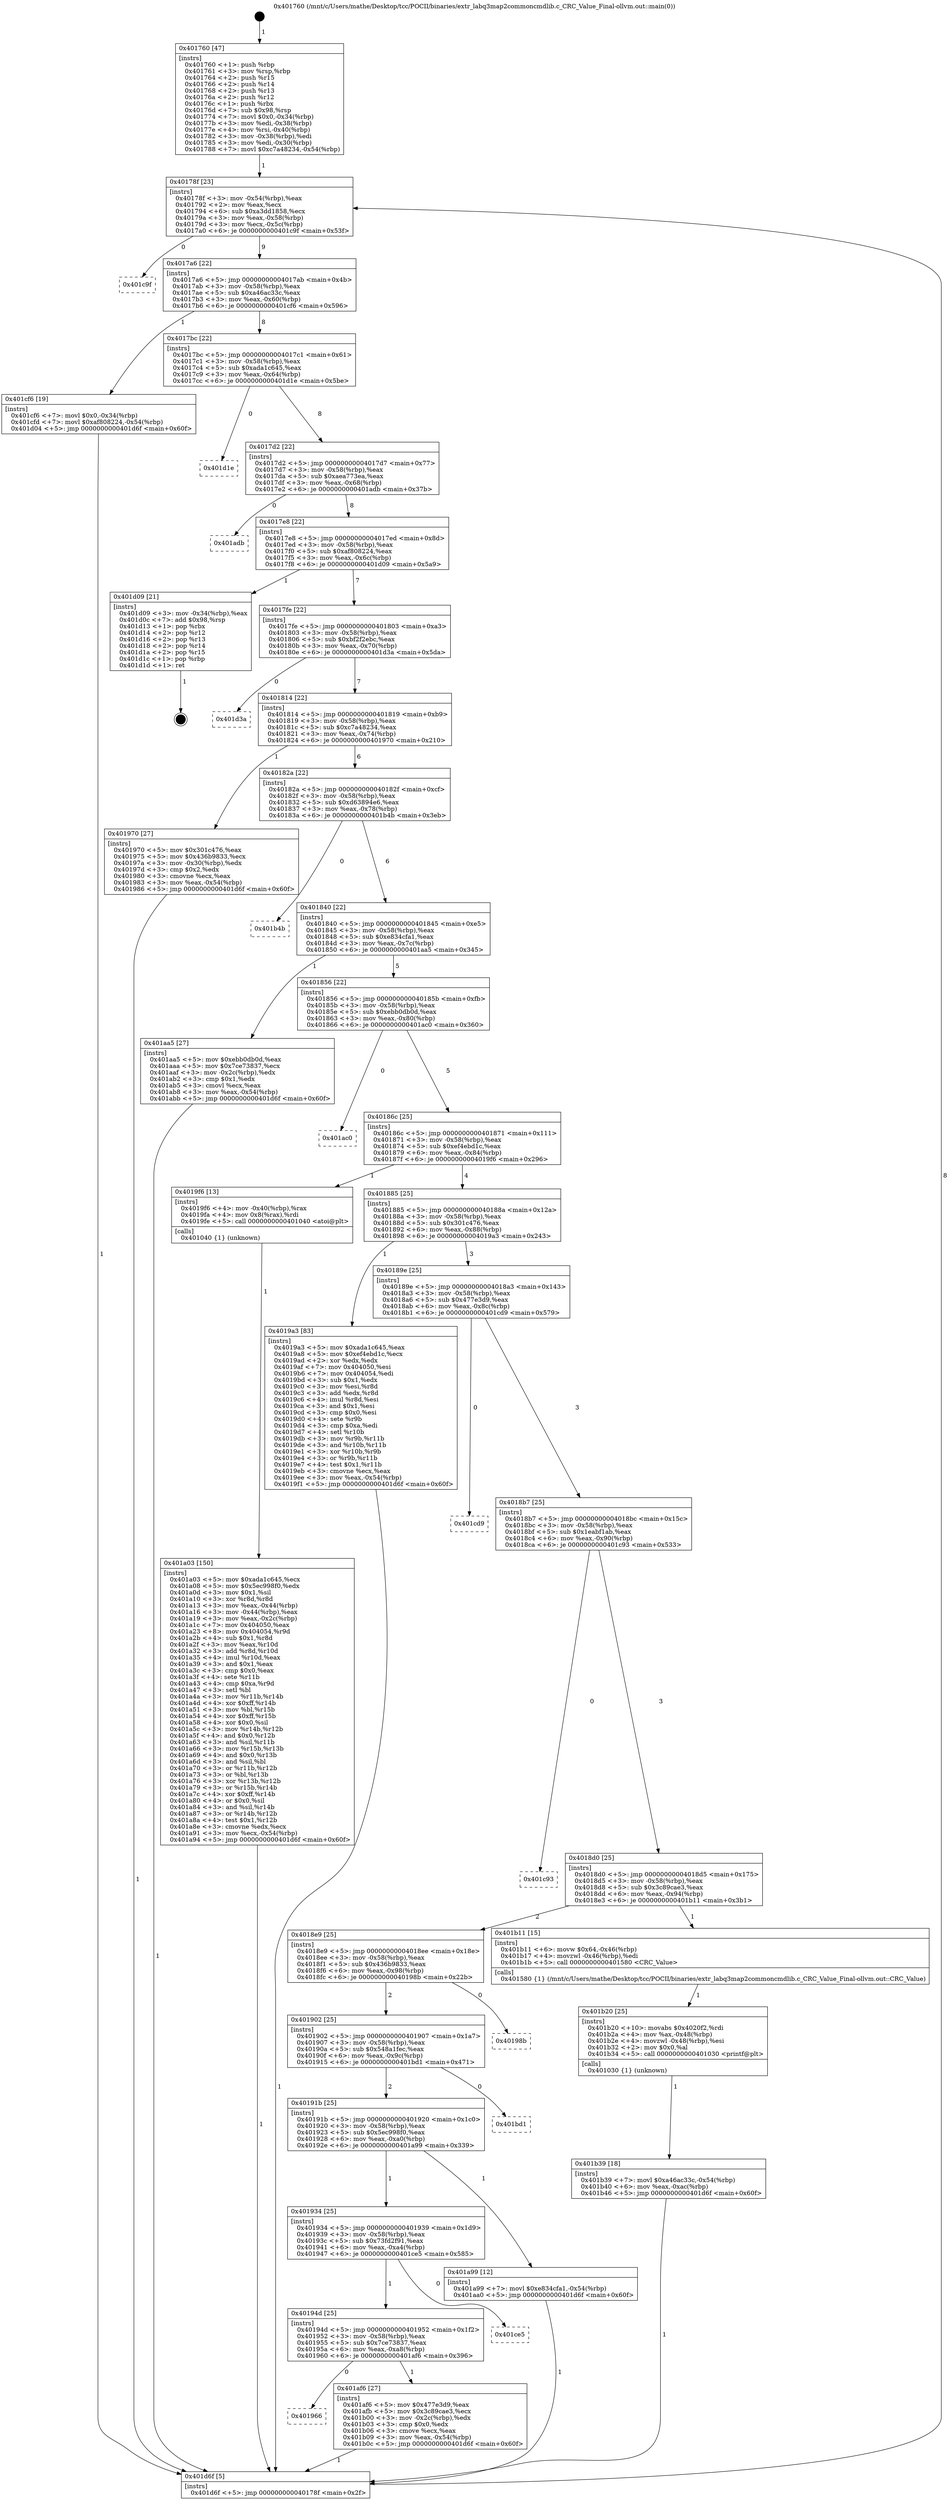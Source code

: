 digraph "0x401760" {
  label = "0x401760 (/mnt/c/Users/mathe/Desktop/tcc/POCII/binaries/extr_labq3map2commoncmdlib.c_CRC_Value_Final-ollvm.out::main(0))"
  labelloc = "t"
  node[shape=record]

  Entry [label="",width=0.3,height=0.3,shape=circle,fillcolor=black,style=filled]
  "0x40178f" [label="{
     0x40178f [23]\l
     | [instrs]\l
     &nbsp;&nbsp;0x40178f \<+3\>: mov -0x54(%rbp),%eax\l
     &nbsp;&nbsp;0x401792 \<+2\>: mov %eax,%ecx\l
     &nbsp;&nbsp;0x401794 \<+6\>: sub $0xa3dd1858,%ecx\l
     &nbsp;&nbsp;0x40179a \<+3\>: mov %eax,-0x58(%rbp)\l
     &nbsp;&nbsp;0x40179d \<+3\>: mov %ecx,-0x5c(%rbp)\l
     &nbsp;&nbsp;0x4017a0 \<+6\>: je 0000000000401c9f \<main+0x53f\>\l
  }"]
  "0x401c9f" [label="{
     0x401c9f\l
  }", style=dashed]
  "0x4017a6" [label="{
     0x4017a6 [22]\l
     | [instrs]\l
     &nbsp;&nbsp;0x4017a6 \<+5\>: jmp 00000000004017ab \<main+0x4b\>\l
     &nbsp;&nbsp;0x4017ab \<+3\>: mov -0x58(%rbp),%eax\l
     &nbsp;&nbsp;0x4017ae \<+5\>: sub $0xa46ac33c,%eax\l
     &nbsp;&nbsp;0x4017b3 \<+3\>: mov %eax,-0x60(%rbp)\l
     &nbsp;&nbsp;0x4017b6 \<+6\>: je 0000000000401cf6 \<main+0x596\>\l
  }"]
  Exit [label="",width=0.3,height=0.3,shape=circle,fillcolor=black,style=filled,peripheries=2]
  "0x401cf6" [label="{
     0x401cf6 [19]\l
     | [instrs]\l
     &nbsp;&nbsp;0x401cf6 \<+7\>: movl $0x0,-0x34(%rbp)\l
     &nbsp;&nbsp;0x401cfd \<+7\>: movl $0xaf808224,-0x54(%rbp)\l
     &nbsp;&nbsp;0x401d04 \<+5\>: jmp 0000000000401d6f \<main+0x60f\>\l
  }"]
  "0x4017bc" [label="{
     0x4017bc [22]\l
     | [instrs]\l
     &nbsp;&nbsp;0x4017bc \<+5\>: jmp 00000000004017c1 \<main+0x61\>\l
     &nbsp;&nbsp;0x4017c1 \<+3\>: mov -0x58(%rbp),%eax\l
     &nbsp;&nbsp;0x4017c4 \<+5\>: sub $0xada1c645,%eax\l
     &nbsp;&nbsp;0x4017c9 \<+3\>: mov %eax,-0x64(%rbp)\l
     &nbsp;&nbsp;0x4017cc \<+6\>: je 0000000000401d1e \<main+0x5be\>\l
  }"]
  "0x401b39" [label="{
     0x401b39 [18]\l
     | [instrs]\l
     &nbsp;&nbsp;0x401b39 \<+7\>: movl $0xa46ac33c,-0x54(%rbp)\l
     &nbsp;&nbsp;0x401b40 \<+6\>: mov %eax,-0xac(%rbp)\l
     &nbsp;&nbsp;0x401b46 \<+5\>: jmp 0000000000401d6f \<main+0x60f\>\l
  }"]
  "0x401d1e" [label="{
     0x401d1e\l
  }", style=dashed]
  "0x4017d2" [label="{
     0x4017d2 [22]\l
     | [instrs]\l
     &nbsp;&nbsp;0x4017d2 \<+5\>: jmp 00000000004017d7 \<main+0x77\>\l
     &nbsp;&nbsp;0x4017d7 \<+3\>: mov -0x58(%rbp),%eax\l
     &nbsp;&nbsp;0x4017da \<+5\>: sub $0xaea773ea,%eax\l
     &nbsp;&nbsp;0x4017df \<+3\>: mov %eax,-0x68(%rbp)\l
     &nbsp;&nbsp;0x4017e2 \<+6\>: je 0000000000401adb \<main+0x37b\>\l
  }"]
  "0x401b20" [label="{
     0x401b20 [25]\l
     | [instrs]\l
     &nbsp;&nbsp;0x401b20 \<+10\>: movabs $0x4020f2,%rdi\l
     &nbsp;&nbsp;0x401b2a \<+4\>: mov %ax,-0x48(%rbp)\l
     &nbsp;&nbsp;0x401b2e \<+4\>: movzwl -0x48(%rbp),%esi\l
     &nbsp;&nbsp;0x401b32 \<+2\>: mov $0x0,%al\l
     &nbsp;&nbsp;0x401b34 \<+5\>: call 0000000000401030 \<printf@plt\>\l
     | [calls]\l
     &nbsp;&nbsp;0x401030 \{1\} (unknown)\l
  }"]
  "0x401adb" [label="{
     0x401adb\l
  }", style=dashed]
  "0x4017e8" [label="{
     0x4017e8 [22]\l
     | [instrs]\l
     &nbsp;&nbsp;0x4017e8 \<+5\>: jmp 00000000004017ed \<main+0x8d\>\l
     &nbsp;&nbsp;0x4017ed \<+3\>: mov -0x58(%rbp),%eax\l
     &nbsp;&nbsp;0x4017f0 \<+5\>: sub $0xaf808224,%eax\l
     &nbsp;&nbsp;0x4017f5 \<+3\>: mov %eax,-0x6c(%rbp)\l
     &nbsp;&nbsp;0x4017f8 \<+6\>: je 0000000000401d09 \<main+0x5a9\>\l
  }"]
  "0x401966" [label="{
     0x401966\l
  }", style=dashed]
  "0x401d09" [label="{
     0x401d09 [21]\l
     | [instrs]\l
     &nbsp;&nbsp;0x401d09 \<+3\>: mov -0x34(%rbp),%eax\l
     &nbsp;&nbsp;0x401d0c \<+7\>: add $0x98,%rsp\l
     &nbsp;&nbsp;0x401d13 \<+1\>: pop %rbx\l
     &nbsp;&nbsp;0x401d14 \<+2\>: pop %r12\l
     &nbsp;&nbsp;0x401d16 \<+2\>: pop %r13\l
     &nbsp;&nbsp;0x401d18 \<+2\>: pop %r14\l
     &nbsp;&nbsp;0x401d1a \<+2\>: pop %r15\l
     &nbsp;&nbsp;0x401d1c \<+1\>: pop %rbp\l
     &nbsp;&nbsp;0x401d1d \<+1\>: ret\l
  }"]
  "0x4017fe" [label="{
     0x4017fe [22]\l
     | [instrs]\l
     &nbsp;&nbsp;0x4017fe \<+5\>: jmp 0000000000401803 \<main+0xa3\>\l
     &nbsp;&nbsp;0x401803 \<+3\>: mov -0x58(%rbp),%eax\l
     &nbsp;&nbsp;0x401806 \<+5\>: sub $0xbf2f2ebc,%eax\l
     &nbsp;&nbsp;0x40180b \<+3\>: mov %eax,-0x70(%rbp)\l
     &nbsp;&nbsp;0x40180e \<+6\>: je 0000000000401d3a \<main+0x5da\>\l
  }"]
  "0x401af6" [label="{
     0x401af6 [27]\l
     | [instrs]\l
     &nbsp;&nbsp;0x401af6 \<+5\>: mov $0x477e3d9,%eax\l
     &nbsp;&nbsp;0x401afb \<+5\>: mov $0x3c89cae3,%ecx\l
     &nbsp;&nbsp;0x401b00 \<+3\>: mov -0x2c(%rbp),%edx\l
     &nbsp;&nbsp;0x401b03 \<+3\>: cmp $0x0,%edx\l
     &nbsp;&nbsp;0x401b06 \<+3\>: cmove %ecx,%eax\l
     &nbsp;&nbsp;0x401b09 \<+3\>: mov %eax,-0x54(%rbp)\l
     &nbsp;&nbsp;0x401b0c \<+5\>: jmp 0000000000401d6f \<main+0x60f\>\l
  }"]
  "0x401d3a" [label="{
     0x401d3a\l
  }", style=dashed]
  "0x401814" [label="{
     0x401814 [22]\l
     | [instrs]\l
     &nbsp;&nbsp;0x401814 \<+5\>: jmp 0000000000401819 \<main+0xb9\>\l
     &nbsp;&nbsp;0x401819 \<+3\>: mov -0x58(%rbp),%eax\l
     &nbsp;&nbsp;0x40181c \<+5\>: sub $0xc7a48234,%eax\l
     &nbsp;&nbsp;0x401821 \<+3\>: mov %eax,-0x74(%rbp)\l
     &nbsp;&nbsp;0x401824 \<+6\>: je 0000000000401970 \<main+0x210\>\l
  }"]
  "0x40194d" [label="{
     0x40194d [25]\l
     | [instrs]\l
     &nbsp;&nbsp;0x40194d \<+5\>: jmp 0000000000401952 \<main+0x1f2\>\l
     &nbsp;&nbsp;0x401952 \<+3\>: mov -0x58(%rbp),%eax\l
     &nbsp;&nbsp;0x401955 \<+5\>: sub $0x7ce73837,%eax\l
     &nbsp;&nbsp;0x40195a \<+6\>: mov %eax,-0xa8(%rbp)\l
     &nbsp;&nbsp;0x401960 \<+6\>: je 0000000000401af6 \<main+0x396\>\l
  }"]
  "0x401970" [label="{
     0x401970 [27]\l
     | [instrs]\l
     &nbsp;&nbsp;0x401970 \<+5\>: mov $0x301c476,%eax\l
     &nbsp;&nbsp;0x401975 \<+5\>: mov $0x436b9833,%ecx\l
     &nbsp;&nbsp;0x40197a \<+3\>: mov -0x30(%rbp),%edx\l
     &nbsp;&nbsp;0x40197d \<+3\>: cmp $0x2,%edx\l
     &nbsp;&nbsp;0x401980 \<+3\>: cmovne %ecx,%eax\l
     &nbsp;&nbsp;0x401983 \<+3\>: mov %eax,-0x54(%rbp)\l
     &nbsp;&nbsp;0x401986 \<+5\>: jmp 0000000000401d6f \<main+0x60f\>\l
  }"]
  "0x40182a" [label="{
     0x40182a [22]\l
     | [instrs]\l
     &nbsp;&nbsp;0x40182a \<+5\>: jmp 000000000040182f \<main+0xcf\>\l
     &nbsp;&nbsp;0x40182f \<+3\>: mov -0x58(%rbp),%eax\l
     &nbsp;&nbsp;0x401832 \<+5\>: sub $0xd63894e6,%eax\l
     &nbsp;&nbsp;0x401837 \<+3\>: mov %eax,-0x78(%rbp)\l
     &nbsp;&nbsp;0x40183a \<+6\>: je 0000000000401b4b \<main+0x3eb\>\l
  }"]
  "0x401d6f" [label="{
     0x401d6f [5]\l
     | [instrs]\l
     &nbsp;&nbsp;0x401d6f \<+5\>: jmp 000000000040178f \<main+0x2f\>\l
  }"]
  "0x401760" [label="{
     0x401760 [47]\l
     | [instrs]\l
     &nbsp;&nbsp;0x401760 \<+1\>: push %rbp\l
     &nbsp;&nbsp;0x401761 \<+3\>: mov %rsp,%rbp\l
     &nbsp;&nbsp;0x401764 \<+2\>: push %r15\l
     &nbsp;&nbsp;0x401766 \<+2\>: push %r14\l
     &nbsp;&nbsp;0x401768 \<+2\>: push %r13\l
     &nbsp;&nbsp;0x40176a \<+2\>: push %r12\l
     &nbsp;&nbsp;0x40176c \<+1\>: push %rbx\l
     &nbsp;&nbsp;0x40176d \<+7\>: sub $0x98,%rsp\l
     &nbsp;&nbsp;0x401774 \<+7\>: movl $0x0,-0x34(%rbp)\l
     &nbsp;&nbsp;0x40177b \<+3\>: mov %edi,-0x38(%rbp)\l
     &nbsp;&nbsp;0x40177e \<+4\>: mov %rsi,-0x40(%rbp)\l
     &nbsp;&nbsp;0x401782 \<+3\>: mov -0x38(%rbp),%edi\l
     &nbsp;&nbsp;0x401785 \<+3\>: mov %edi,-0x30(%rbp)\l
     &nbsp;&nbsp;0x401788 \<+7\>: movl $0xc7a48234,-0x54(%rbp)\l
  }"]
  "0x401ce5" [label="{
     0x401ce5\l
  }", style=dashed]
  "0x401b4b" [label="{
     0x401b4b\l
  }", style=dashed]
  "0x401840" [label="{
     0x401840 [22]\l
     | [instrs]\l
     &nbsp;&nbsp;0x401840 \<+5\>: jmp 0000000000401845 \<main+0xe5\>\l
     &nbsp;&nbsp;0x401845 \<+3\>: mov -0x58(%rbp),%eax\l
     &nbsp;&nbsp;0x401848 \<+5\>: sub $0xe834cfa1,%eax\l
     &nbsp;&nbsp;0x40184d \<+3\>: mov %eax,-0x7c(%rbp)\l
     &nbsp;&nbsp;0x401850 \<+6\>: je 0000000000401aa5 \<main+0x345\>\l
  }"]
  "0x401934" [label="{
     0x401934 [25]\l
     | [instrs]\l
     &nbsp;&nbsp;0x401934 \<+5\>: jmp 0000000000401939 \<main+0x1d9\>\l
     &nbsp;&nbsp;0x401939 \<+3\>: mov -0x58(%rbp),%eax\l
     &nbsp;&nbsp;0x40193c \<+5\>: sub $0x73fd2f91,%eax\l
     &nbsp;&nbsp;0x401941 \<+6\>: mov %eax,-0xa4(%rbp)\l
     &nbsp;&nbsp;0x401947 \<+6\>: je 0000000000401ce5 \<main+0x585\>\l
  }"]
  "0x401aa5" [label="{
     0x401aa5 [27]\l
     | [instrs]\l
     &nbsp;&nbsp;0x401aa5 \<+5\>: mov $0xebb0db0d,%eax\l
     &nbsp;&nbsp;0x401aaa \<+5\>: mov $0x7ce73837,%ecx\l
     &nbsp;&nbsp;0x401aaf \<+3\>: mov -0x2c(%rbp),%edx\l
     &nbsp;&nbsp;0x401ab2 \<+3\>: cmp $0x1,%edx\l
     &nbsp;&nbsp;0x401ab5 \<+3\>: cmovl %ecx,%eax\l
     &nbsp;&nbsp;0x401ab8 \<+3\>: mov %eax,-0x54(%rbp)\l
     &nbsp;&nbsp;0x401abb \<+5\>: jmp 0000000000401d6f \<main+0x60f\>\l
  }"]
  "0x401856" [label="{
     0x401856 [22]\l
     | [instrs]\l
     &nbsp;&nbsp;0x401856 \<+5\>: jmp 000000000040185b \<main+0xfb\>\l
     &nbsp;&nbsp;0x40185b \<+3\>: mov -0x58(%rbp),%eax\l
     &nbsp;&nbsp;0x40185e \<+5\>: sub $0xebb0db0d,%eax\l
     &nbsp;&nbsp;0x401863 \<+3\>: mov %eax,-0x80(%rbp)\l
     &nbsp;&nbsp;0x401866 \<+6\>: je 0000000000401ac0 \<main+0x360\>\l
  }"]
  "0x401a99" [label="{
     0x401a99 [12]\l
     | [instrs]\l
     &nbsp;&nbsp;0x401a99 \<+7\>: movl $0xe834cfa1,-0x54(%rbp)\l
     &nbsp;&nbsp;0x401aa0 \<+5\>: jmp 0000000000401d6f \<main+0x60f\>\l
  }"]
  "0x401ac0" [label="{
     0x401ac0\l
  }", style=dashed]
  "0x40186c" [label="{
     0x40186c [25]\l
     | [instrs]\l
     &nbsp;&nbsp;0x40186c \<+5\>: jmp 0000000000401871 \<main+0x111\>\l
     &nbsp;&nbsp;0x401871 \<+3\>: mov -0x58(%rbp),%eax\l
     &nbsp;&nbsp;0x401874 \<+5\>: sub $0xef4ebd1c,%eax\l
     &nbsp;&nbsp;0x401879 \<+6\>: mov %eax,-0x84(%rbp)\l
     &nbsp;&nbsp;0x40187f \<+6\>: je 00000000004019f6 \<main+0x296\>\l
  }"]
  "0x40191b" [label="{
     0x40191b [25]\l
     | [instrs]\l
     &nbsp;&nbsp;0x40191b \<+5\>: jmp 0000000000401920 \<main+0x1c0\>\l
     &nbsp;&nbsp;0x401920 \<+3\>: mov -0x58(%rbp),%eax\l
     &nbsp;&nbsp;0x401923 \<+5\>: sub $0x5ec998f0,%eax\l
     &nbsp;&nbsp;0x401928 \<+6\>: mov %eax,-0xa0(%rbp)\l
     &nbsp;&nbsp;0x40192e \<+6\>: je 0000000000401a99 \<main+0x339\>\l
  }"]
  "0x4019f6" [label="{
     0x4019f6 [13]\l
     | [instrs]\l
     &nbsp;&nbsp;0x4019f6 \<+4\>: mov -0x40(%rbp),%rax\l
     &nbsp;&nbsp;0x4019fa \<+4\>: mov 0x8(%rax),%rdi\l
     &nbsp;&nbsp;0x4019fe \<+5\>: call 0000000000401040 \<atoi@plt\>\l
     | [calls]\l
     &nbsp;&nbsp;0x401040 \{1\} (unknown)\l
  }"]
  "0x401885" [label="{
     0x401885 [25]\l
     | [instrs]\l
     &nbsp;&nbsp;0x401885 \<+5\>: jmp 000000000040188a \<main+0x12a\>\l
     &nbsp;&nbsp;0x40188a \<+3\>: mov -0x58(%rbp),%eax\l
     &nbsp;&nbsp;0x40188d \<+5\>: sub $0x301c476,%eax\l
     &nbsp;&nbsp;0x401892 \<+6\>: mov %eax,-0x88(%rbp)\l
     &nbsp;&nbsp;0x401898 \<+6\>: je 00000000004019a3 \<main+0x243\>\l
  }"]
  "0x401bd1" [label="{
     0x401bd1\l
  }", style=dashed]
  "0x4019a3" [label="{
     0x4019a3 [83]\l
     | [instrs]\l
     &nbsp;&nbsp;0x4019a3 \<+5\>: mov $0xada1c645,%eax\l
     &nbsp;&nbsp;0x4019a8 \<+5\>: mov $0xef4ebd1c,%ecx\l
     &nbsp;&nbsp;0x4019ad \<+2\>: xor %edx,%edx\l
     &nbsp;&nbsp;0x4019af \<+7\>: mov 0x404050,%esi\l
     &nbsp;&nbsp;0x4019b6 \<+7\>: mov 0x404054,%edi\l
     &nbsp;&nbsp;0x4019bd \<+3\>: sub $0x1,%edx\l
     &nbsp;&nbsp;0x4019c0 \<+3\>: mov %esi,%r8d\l
     &nbsp;&nbsp;0x4019c3 \<+3\>: add %edx,%r8d\l
     &nbsp;&nbsp;0x4019c6 \<+4\>: imul %r8d,%esi\l
     &nbsp;&nbsp;0x4019ca \<+3\>: and $0x1,%esi\l
     &nbsp;&nbsp;0x4019cd \<+3\>: cmp $0x0,%esi\l
     &nbsp;&nbsp;0x4019d0 \<+4\>: sete %r9b\l
     &nbsp;&nbsp;0x4019d4 \<+3\>: cmp $0xa,%edi\l
     &nbsp;&nbsp;0x4019d7 \<+4\>: setl %r10b\l
     &nbsp;&nbsp;0x4019db \<+3\>: mov %r9b,%r11b\l
     &nbsp;&nbsp;0x4019de \<+3\>: and %r10b,%r11b\l
     &nbsp;&nbsp;0x4019e1 \<+3\>: xor %r10b,%r9b\l
     &nbsp;&nbsp;0x4019e4 \<+3\>: or %r9b,%r11b\l
     &nbsp;&nbsp;0x4019e7 \<+4\>: test $0x1,%r11b\l
     &nbsp;&nbsp;0x4019eb \<+3\>: cmovne %ecx,%eax\l
     &nbsp;&nbsp;0x4019ee \<+3\>: mov %eax,-0x54(%rbp)\l
     &nbsp;&nbsp;0x4019f1 \<+5\>: jmp 0000000000401d6f \<main+0x60f\>\l
  }"]
  "0x40189e" [label="{
     0x40189e [25]\l
     | [instrs]\l
     &nbsp;&nbsp;0x40189e \<+5\>: jmp 00000000004018a3 \<main+0x143\>\l
     &nbsp;&nbsp;0x4018a3 \<+3\>: mov -0x58(%rbp),%eax\l
     &nbsp;&nbsp;0x4018a6 \<+5\>: sub $0x477e3d9,%eax\l
     &nbsp;&nbsp;0x4018ab \<+6\>: mov %eax,-0x8c(%rbp)\l
     &nbsp;&nbsp;0x4018b1 \<+6\>: je 0000000000401cd9 \<main+0x579\>\l
  }"]
  "0x401a03" [label="{
     0x401a03 [150]\l
     | [instrs]\l
     &nbsp;&nbsp;0x401a03 \<+5\>: mov $0xada1c645,%ecx\l
     &nbsp;&nbsp;0x401a08 \<+5\>: mov $0x5ec998f0,%edx\l
     &nbsp;&nbsp;0x401a0d \<+3\>: mov $0x1,%sil\l
     &nbsp;&nbsp;0x401a10 \<+3\>: xor %r8d,%r8d\l
     &nbsp;&nbsp;0x401a13 \<+3\>: mov %eax,-0x44(%rbp)\l
     &nbsp;&nbsp;0x401a16 \<+3\>: mov -0x44(%rbp),%eax\l
     &nbsp;&nbsp;0x401a19 \<+3\>: mov %eax,-0x2c(%rbp)\l
     &nbsp;&nbsp;0x401a1c \<+7\>: mov 0x404050,%eax\l
     &nbsp;&nbsp;0x401a23 \<+8\>: mov 0x404054,%r9d\l
     &nbsp;&nbsp;0x401a2b \<+4\>: sub $0x1,%r8d\l
     &nbsp;&nbsp;0x401a2f \<+3\>: mov %eax,%r10d\l
     &nbsp;&nbsp;0x401a32 \<+3\>: add %r8d,%r10d\l
     &nbsp;&nbsp;0x401a35 \<+4\>: imul %r10d,%eax\l
     &nbsp;&nbsp;0x401a39 \<+3\>: and $0x1,%eax\l
     &nbsp;&nbsp;0x401a3c \<+3\>: cmp $0x0,%eax\l
     &nbsp;&nbsp;0x401a3f \<+4\>: sete %r11b\l
     &nbsp;&nbsp;0x401a43 \<+4\>: cmp $0xa,%r9d\l
     &nbsp;&nbsp;0x401a47 \<+3\>: setl %bl\l
     &nbsp;&nbsp;0x401a4a \<+3\>: mov %r11b,%r14b\l
     &nbsp;&nbsp;0x401a4d \<+4\>: xor $0xff,%r14b\l
     &nbsp;&nbsp;0x401a51 \<+3\>: mov %bl,%r15b\l
     &nbsp;&nbsp;0x401a54 \<+4\>: xor $0xff,%r15b\l
     &nbsp;&nbsp;0x401a58 \<+4\>: xor $0x0,%sil\l
     &nbsp;&nbsp;0x401a5c \<+3\>: mov %r14b,%r12b\l
     &nbsp;&nbsp;0x401a5f \<+4\>: and $0x0,%r12b\l
     &nbsp;&nbsp;0x401a63 \<+3\>: and %sil,%r11b\l
     &nbsp;&nbsp;0x401a66 \<+3\>: mov %r15b,%r13b\l
     &nbsp;&nbsp;0x401a69 \<+4\>: and $0x0,%r13b\l
     &nbsp;&nbsp;0x401a6d \<+3\>: and %sil,%bl\l
     &nbsp;&nbsp;0x401a70 \<+3\>: or %r11b,%r12b\l
     &nbsp;&nbsp;0x401a73 \<+3\>: or %bl,%r13b\l
     &nbsp;&nbsp;0x401a76 \<+3\>: xor %r13b,%r12b\l
     &nbsp;&nbsp;0x401a79 \<+3\>: or %r15b,%r14b\l
     &nbsp;&nbsp;0x401a7c \<+4\>: xor $0xff,%r14b\l
     &nbsp;&nbsp;0x401a80 \<+4\>: or $0x0,%sil\l
     &nbsp;&nbsp;0x401a84 \<+3\>: and %sil,%r14b\l
     &nbsp;&nbsp;0x401a87 \<+3\>: or %r14b,%r12b\l
     &nbsp;&nbsp;0x401a8a \<+4\>: test $0x1,%r12b\l
     &nbsp;&nbsp;0x401a8e \<+3\>: cmovne %edx,%ecx\l
     &nbsp;&nbsp;0x401a91 \<+3\>: mov %ecx,-0x54(%rbp)\l
     &nbsp;&nbsp;0x401a94 \<+5\>: jmp 0000000000401d6f \<main+0x60f\>\l
  }"]
  "0x401902" [label="{
     0x401902 [25]\l
     | [instrs]\l
     &nbsp;&nbsp;0x401902 \<+5\>: jmp 0000000000401907 \<main+0x1a7\>\l
     &nbsp;&nbsp;0x401907 \<+3\>: mov -0x58(%rbp),%eax\l
     &nbsp;&nbsp;0x40190a \<+5\>: sub $0x548a1fec,%eax\l
     &nbsp;&nbsp;0x40190f \<+6\>: mov %eax,-0x9c(%rbp)\l
     &nbsp;&nbsp;0x401915 \<+6\>: je 0000000000401bd1 \<main+0x471\>\l
  }"]
  "0x401cd9" [label="{
     0x401cd9\l
  }", style=dashed]
  "0x4018b7" [label="{
     0x4018b7 [25]\l
     | [instrs]\l
     &nbsp;&nbsp;0x4018b7 \<+5\>: jmp 00000000004018bc \<main+0x15c\>\l
     &nbsp;&nbsp;0x4018bc \<+3\>: mov -0x58(%rbp),%eax\l
     &nbsp;&nbsp;0x4018bf \<+5\>: sub $0x1eabf1ab,%eax\l
     &nbsp;&nbsp;0x4018c4 \<+6\>: mov %eax,-0x90(%rbp)\l
     &nbsp;&nbsp;0x4018ca \<+6\>: je 0000000000401c93 \<main+0x533\>\l
  }"]
  "0x40198b" [label="{
     0x40198b\l
  }", style=dashed]
  "0x401c93" [label="{
     0x401c93\l
  }", style=dashed]
  "0x4018d0" [label="{
     0x4018d0 [25]\l
     | [instrs]\l
     &nbsp;&nbsp;0x4018d0 \<+5\>: jmp 00000000004018d5 \<main+0x175\>\l
     &nbsp;&nbsp;0x4018d5 \<+3\>: mov -0x58(%rbp),%eax\l
     &nbsp;&nbsp;0x4018d8 \<+5\>: sub $0x3c89cae3,%eax\l
     &nbsp;&nbsp;0x4018dd \<+6\>: mov %eax,-0x94(%rbp)\l
     &nbsp;&nbsp;0x4018e3 \<+6\>: je 0000000000401b11 \<main+0x3b1\>\l
  }"]
  "0x4018e9" [label="{
     0x4018e9 [25]\l
     | [instrs]\l
     &nbsp;&nbsp;0x4018e9 \<+5\>: jmp 00000000004018ee \<main+0x18e\>\l
     &nbsp;&nbsp;0x4018ee \<+3\>: mov -0x58(%rbp),%eax\l
     &nbsp;&nbsp;0x4018f1 \<+5\>: sub $0x436b9833,%eax\l
     &nbsp;&nbsp;0x4018f6 \<+6\>: mov %eax,-0x98(%rbp)\l
     &nbsp;&nbsp;0x4018fc \<+6\>: je 000000000040198b \<main+0x22b\>\l
  }"]
  "0x401b11" [label="{
     0x401b11 [15]\l
     | [instrs]\l
     &nbsp;&nbsp;0x401b11 \<+6\>: movw $0x64,-0x46(%rbp)\l
     &nbsp;&nbsp;0x401b17 \<+4\>: movzwl -0x46(%rbp),%edi\l
     &nbsp;&nbsp;0x401b1b \<+5\>: call 0000000000401580 \<CRC_Value\>\l
     | [calls]\l
     &nbsp;&nbsp;0x401580 \{1\} (/mnt/c/Users/mathe/Desktop/tcc/POCII/binaries/extr_labq3map2commoncmdlib.c_CRC_Value_Final-ollvm.out::CRC_Value)\l
  }"]
  Entry -> "0x401760" [label=" 1"]
  "0x40178f" -> "0x401c9f" [label=" 0"]
  "0x40178f" -> "0x4017a6" [label=" 9"]
  "0x401d09" -> Exit [label=" 1"]
  "0x4017a6" -> "0x401cf6" [label=" 1"]
  "0x4017a6" -> "0x4017bc" [label=" 8"]
  "0x401cf6" -> "0x401d6f" [label=" 1"]
  "0x4017bc" -> "0x401d1e" [label=" 0"]
  "0x4017bc" -> "0x4017d2" [label=" 8"]
  "0x401b39" -> "0x401d6f" [label=" 1"]
  "0x4017d2" -> "0x401adb" [label=" 0"]
  "0x4017d2" -> "0x4017e8" [label=" 8"]
  "0x401b20" -> "0x401b39" [label=" 1"]
  "0x4017e8" -> "0x401d09" [label=" 1"]
  "0x4017e8" -> "0x4017fe" [label=" 7"]
  "0x401b11" -> "0x401b20" [label=" 1"]
  "0x4017fe" -> "0x401d3a" [label=" 0"]
  "0x4017fe" -> "0x401814" [label=" 7"]
  "0x401af6" -> "0x401d6f" [label=" 1"]
  "0x401814" -> "0x401970" [label=" 1"]
  "0x401814" -> "0x40182a" [label=" 6"]
  "0x401970" -> "0x401d6f" [label=" 1"]
  "0x401760" -> "0x40178f" [label=" 1"]
  "0x401d6f" -> "0x40178f" [label=" 8"]
  "0x40194d" -> "0x401af6" [label=" 1"]
  "0x40182a" -> "0x401b4b" [label=" 0"]
  "0x40182a" -> "0x401840" [label=" 6"]
  "0x40194d" -> "0x401966" [label=" 0"]
  "0x401840" -> "0x401aa5" [label=" 1"]
  "0x401840" -> "0x401856" [label=" 5"]
  "0x401934" -> "0x401ce5" [label=" 0"]
  "0x401856" -> "0x401ac0" [label=" 0"]
  "0x401856" -> "0x40186c" [label=" 5"]
  "0x401934" -> "0x40194d" [label=" 1"]
  "0x40186c" -> "0x4019f6" [label=" 1"]
  "0x40186c" -> "0x401885" [label=" 4"]
  "0x401a99" -> "0x401d6f" [label=" 1"]
  "0x401885" -> "0x4019a3" [label=" 1"]
  "0x401885" -> "0x40189e" [label=" 3"]
  "0x4019a3" -> "0x401d6f" [label=" 1"]
  "0x4019f6" -> "0x401a03" [label=" 1"]
  "0x401a03" -> "0x401d6f" [label=" 1"]
  "0x40191b" -> "0x401934" [label=" 1"]
  "0x40189e" -> "0x401cd9" [label=" 0"]
  "0x40189e" -> "0x4018b7" [label=" 3"]
  "0x401aa5" -> "0x401d6f" [label=" 1"]
  "0x4018b7" -> "0x401c93" [label=" 0"]
  "0x4018b7" -> "0x4018d0" [label=" 3"]
  "0x401902" -> "0x40191b" [label=" 2"]
  "0x4018d0" -> "0x401b11" [label=" 1"]
  "0x4018d0" -> "0x4018e9" [label=" 2"]
  "0x401902" -> "0x401bd1" [label=" 0"]
  "0x4018e9" -> "0x40198b" [label=" 0"]
  "0x4018e9" -> "0x401902" [label=" 2"]
  "0x40191b" -> "0x401a99" [label=" 1"]
}
